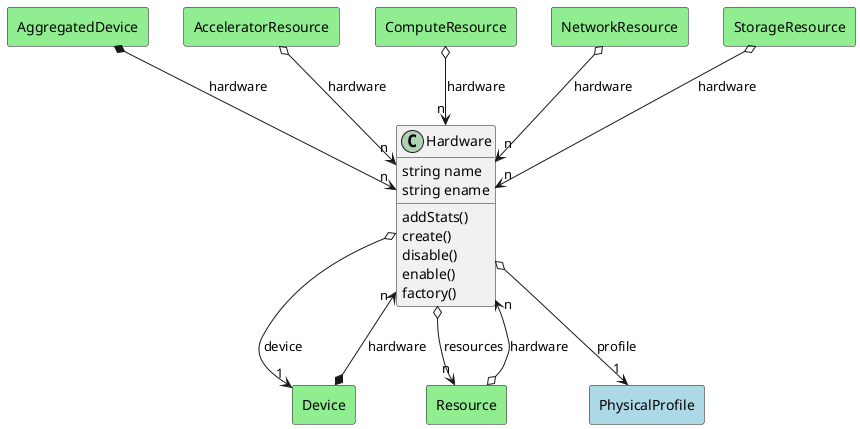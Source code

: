 @startuml

class "Hardware" as Model {
 string name
 string ename

 addStats()
 create()
 disable()
 enable()
 factory()
 
}

rectangle "PhysicalProfile" as PhysicalProfile #lightblue {
}

Model o--> "1" PhysicalProfile : profile


rectangle "Device" as Device #lightblue {
}

Model o--> "1" Device : device


rectangle "Resource" as Resource #lightblue {
}

Model o--> "n" Resource : resources




    rectangle "AggregatedDevice" as AggregatedDevice #lightgreen {
    }
    
        AggregatedDevice   *--> "n" Model : "hardware"
    
    rectangle "Device" as Device #lightgreen {
    }
    
        Device   *--> "n" Model : "hardware"
    
    rectangle "AcceleratorResource" as AcceleratorResource #lightgreen {
    }
    
        AcceleratorResource   o--> "n" Model : "hardware"
    
    rectangle "ComputeResource" as ComputeResource #lightgreen {
    }
    
        ComputeResource   o--> "n" Model : "hardware"
    
    rectangle "NetworkResource" as NetworkResource #lightgreen {
    }
    
        NetworkResource   o--> "n" Model : "hardware"
    
    rectangle "Resource" as Resource #lightgreen {
    }
    
        Resource   o--> "n" Model : "hardware"
    
    rectangle "StorageResource" as StorageResource #lightgreen {
    }
    
        StorageResource   o--> "n" Model : "hardware"
    

@enduml
